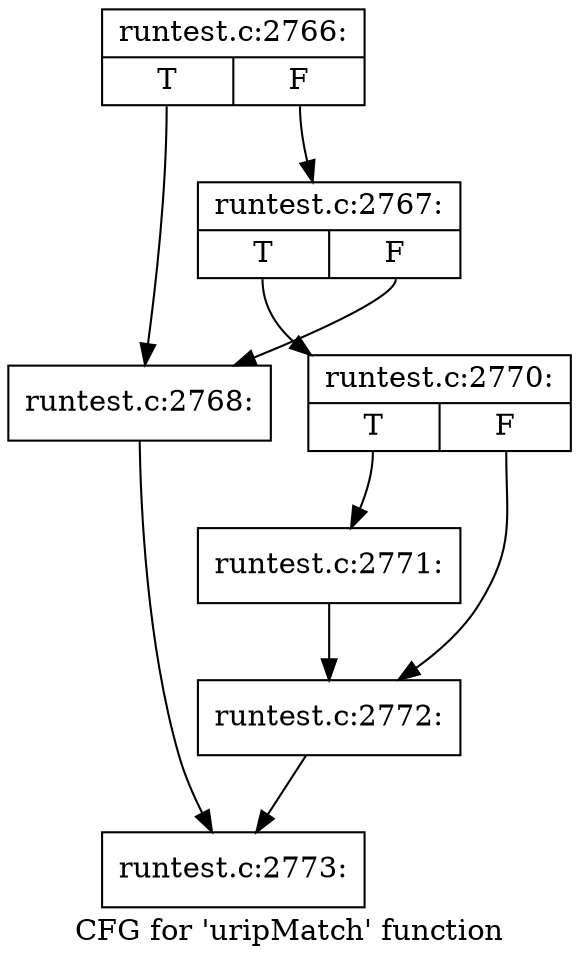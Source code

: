 digraph "CFG for 'uripMatch' function" {
	label="CFG for 'uripMatch' function";

	Node0x4285db0 [shape=record,label="{runtest.c:2766:|{<s0>T|<s1>F}}"];
	Node0x4285db0:s0 -> Node0x4285f60;
	Node0x4285db0:s1 -> Node0x4280a90;
	Node0x4280a90 [shape=record,label="{runtest.c:2767:|{<s0>T|<s1>F}}"];
	Node0x4280a90:s0 -> Node0x4281f90;
	Node0x4280a90:s1 -> Node0x4285f60;
	Node0x4285f60 [shape=record,label="{runtest.c:2768:}"];
	Node0x4285f60 -> Node0x42860e0;
	Node0x4281f90 [shape=record,label="{runtest.c:2770:|{<s0>T|<s1>F}}"];
	Node0x4281f90:s0 -> Node0x4286ad0;
	Node0x4281f90:s1 -> Node0x4286b20;
	Node0x4286ad0 [shape=record,label="{runtest.c:2771:}"];
	Node0x4286ad0 -> Node0x4286b20;
	Node0x4286b20 [shape=record,label="{runtest.c:2772:}"];
	Node0x4286b20 -> Node0x42860e0;
	Node0x42860e0 [shape=record,label="{runtest.c:2773:}"];
}

